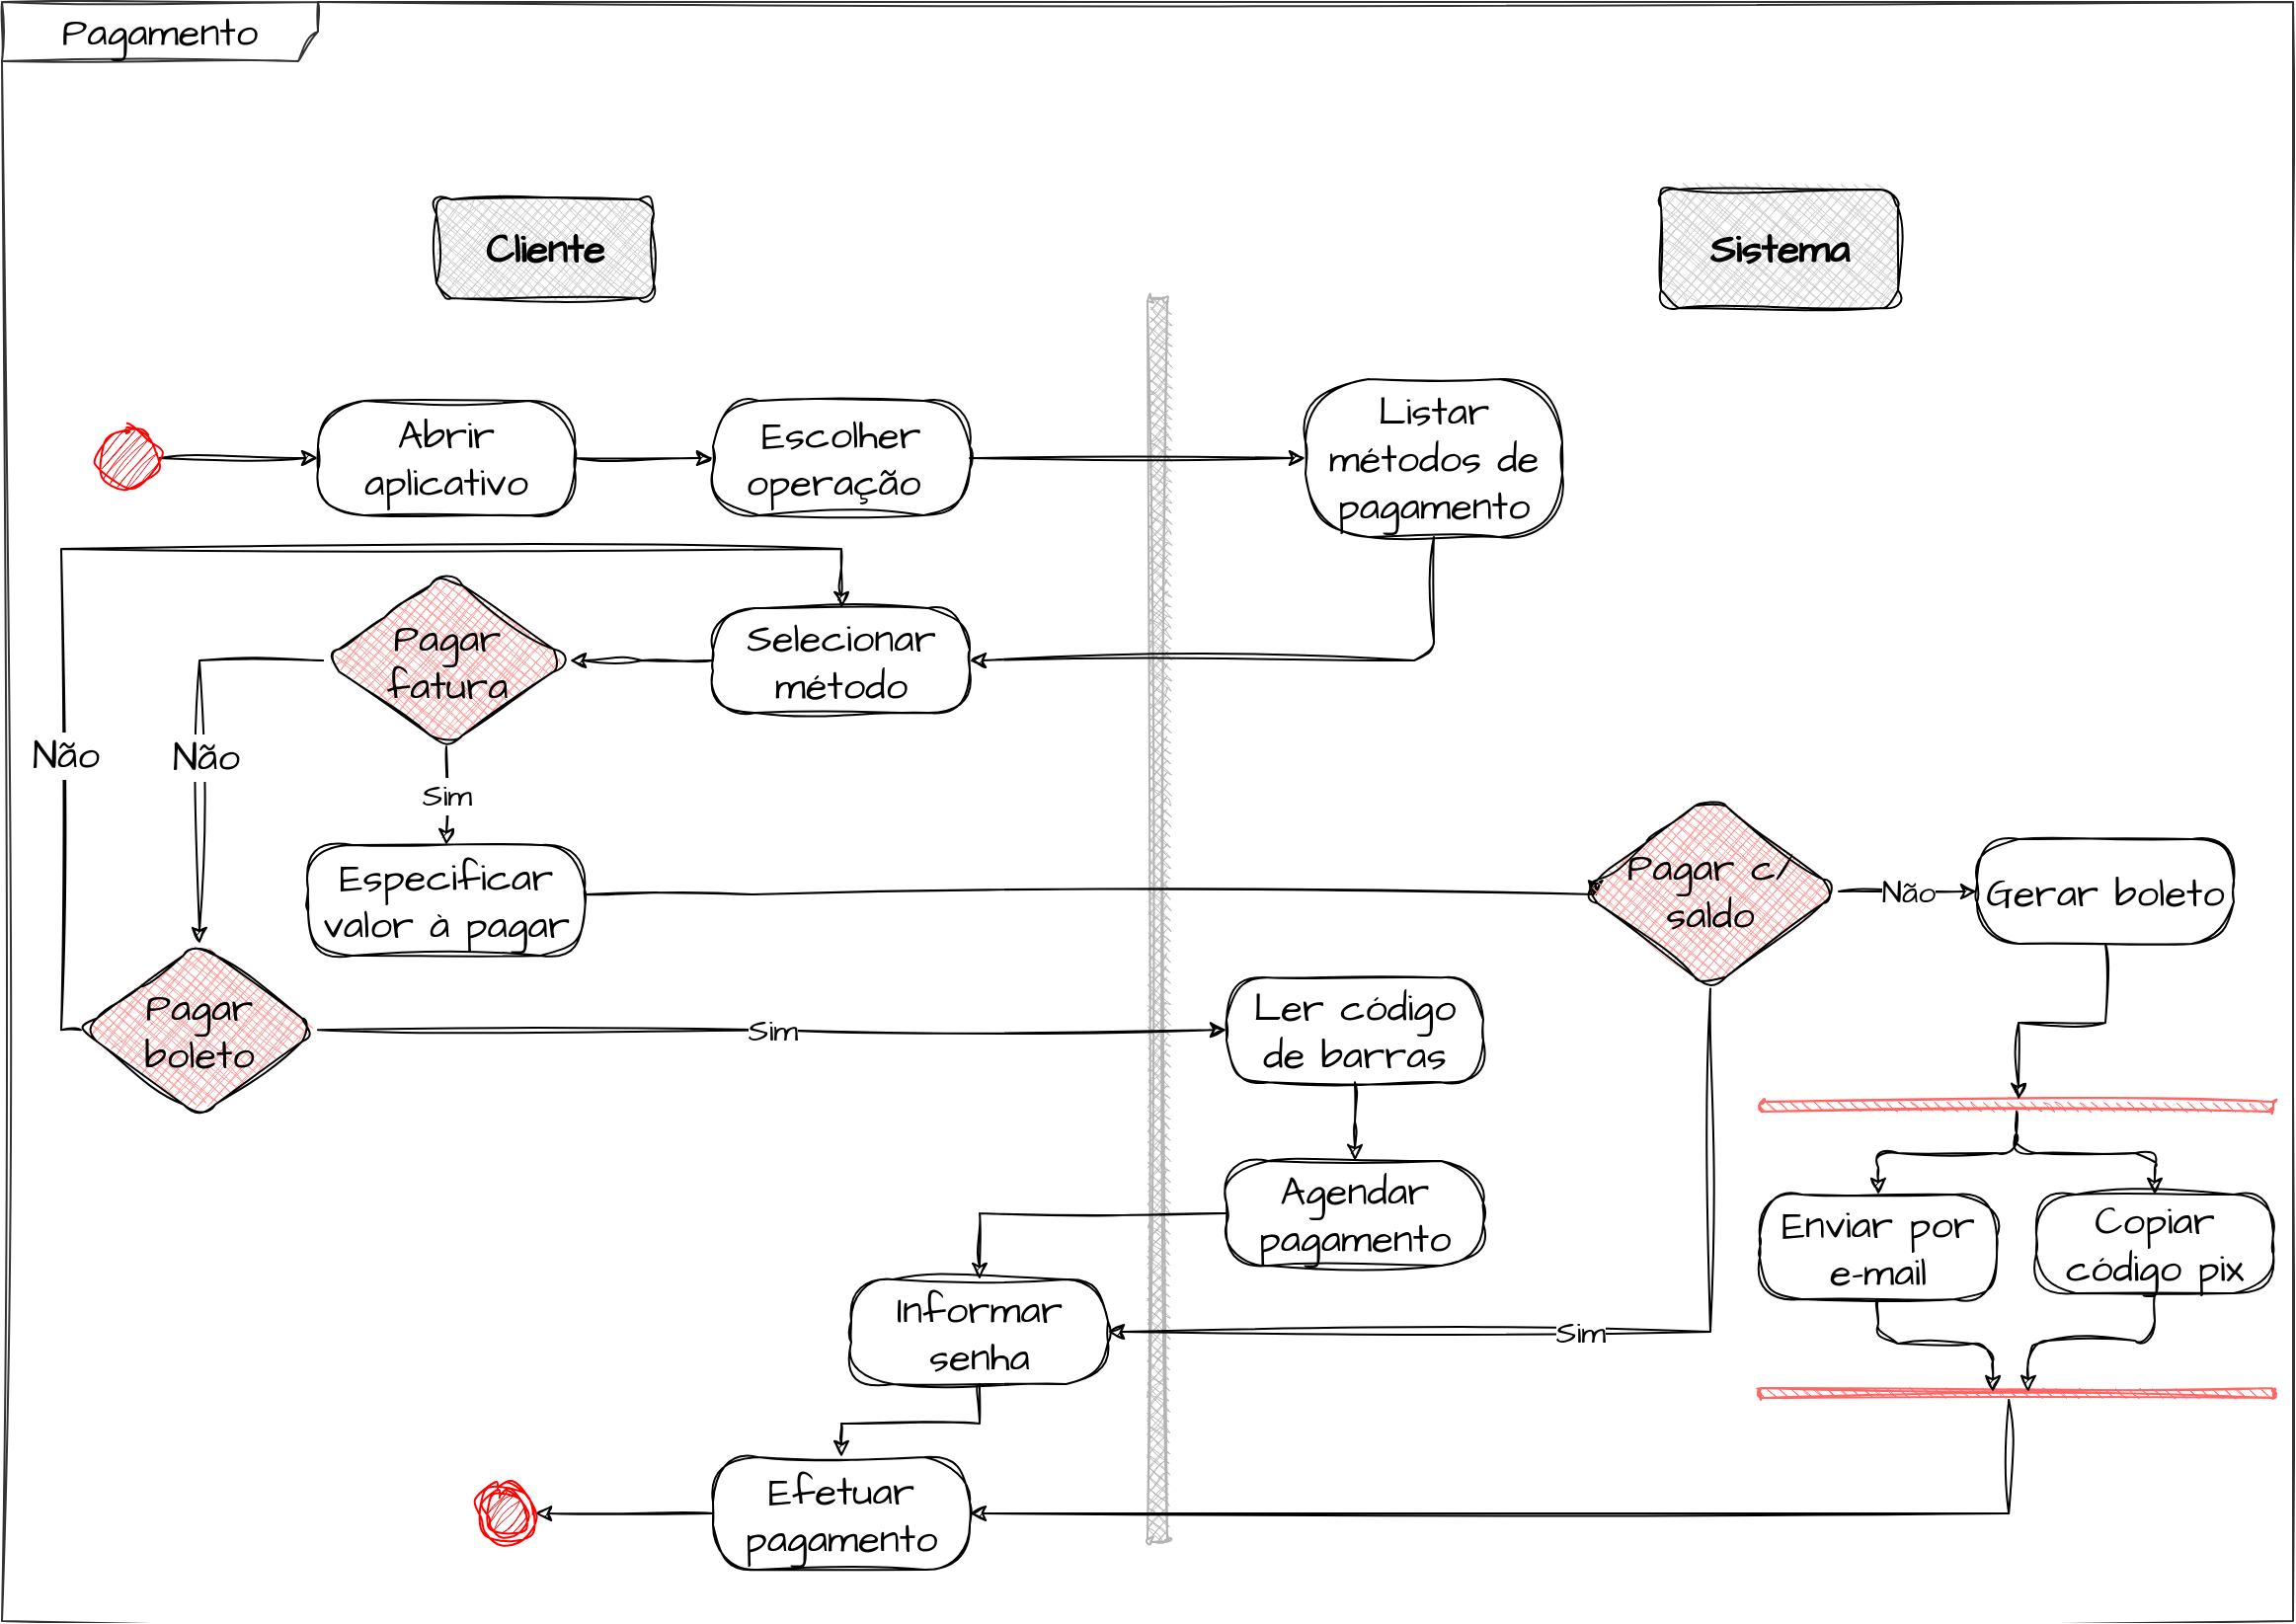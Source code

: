 <mxfile version="21.3.6" type="github">
  <diagram name="Page-1" id="e7e014a7-5840-1c2e-5031-d8a46d1fe8dd">
    <mxGraphModel dx="1678" dy="954" grid="1" gridSize="10" guides="1" tooltips="1" connect="1" arrows="1" fold="1" page="1" pageScale="1" pageWidth="1169" pageHeight="826" background="none" math="0" shadow="0">
      <root>
        <mxCell id="0" />
        <mxCell id="1" parent="0" />
        <mxCell id="AZ1L6zL0LF5ouqsV8ztN-52" value="Pagamento" style="shape=umlFrame;whiteSpace=wrap;html=1;pointerEvents=0;recursiveResize=0;container=1;collapsible=0;width=160;rounded=1;sketch=1;hachureGap=4;jiggle=2;curveFitting=1;fontFamily=Architects Daughter;fontSource=https%3A%2F%2Ffonts.googleapis.com%2Fcss%3Ffamily%3DArchitects%2BDaughter;fontSize=20;movable=1;resizable=1;rotatable=1;deletable=1;editable=1;locked=0;connectable=1;fillColor=none;strokeColor=#333333;" parent="1" vertex="1">
          <mxGeometry y="3" width="1160" height="820" as="geometry" />
        </mxCell>
        <mxCell id="AZ1L6zL0LF5ouqsV8ztN-55" value="" style="html=1;points=[];perimeter=orthogonalPerimeter;outlineConnect=0;targetShapes=umlLifeline;portConstraint=eastwest;newEdgeStyle={&quot;edgeStyle&quot;:&quot;elbowEdgeStyle&quot;,&quot;elbow&quot;:&quot;vertical&quot;,&quot;curved&quot;:0,&quot;rounded&quot;:0};rounded=1;sketch=1;hachureGap=4;jiggle=2;curveFitting=1;fontFamily=Architects Daughter;fontSource=https%3A%2F%2Ffonts.googleapis.com%2Fcss%3Ffamily%3DArchitects%2BDaughter;fontSize=20;fillStyle=cross-hatch;fillColor=#B3B3B3;strokeColor=#B3B3B3;" parent="AZ1L6zL0LF5ouqsV8ztN-52" vertex="1">
          <mxGeometry x="580" y="150" width="10" height="630" as="geometry" />
        </mxCell>
        <mxCell id="AZ1L6zL0LF5ouqsV8ztN-56" value="Cliente" style="html=1;whiteSpace=wrap;rounded=1;sketch=1;hachureGap=4;jiggle=2;curveFitting=1;fontFamily=Architects Daughter;fontSource=https%3A%2F%2Ffonts.googleapis.com%2Fcss%3Ffamily%3DArchitects%2BDaughter;fontSize=20;fillStyle=cross-hatch;fillColor=#CCCCCC;fontStyle=1" parent="AZ1L6zL0LF5ouqsV8ztN-52" vertex="1">
          <mxGeometry x="220" y="100" width="110" height="50" as="geometry" />
        </mxCell>
        <mxCell id="AZ1L6zL0LF5ouqsV8ztN-57" value="&lt;b&gt;Sistema&lt;/b&gt;" style="whiteSpace=wrap;html=1;fontSize=20;fontFamily=Architects Daughter;rounded=1;sketch=1;hachureGap=4;jiggle=2;curveFitting=1;fontSource=https%3A%2F%2Ffonts.googleapis.com%2Fcss%3Ffamily%3DArchitects%2BDaughter;fillStyle=cross-hatch;fillColor=#CCCCCC;" parent="AZ1L6zL0LF5ouqsV8ztN-52" vertex="1">
          <mxGeometry x="840" y="95" width="120" height="60" as="geometry" />
        </mxCell>
        <mxCell id="AZ1L6zL0LF5ouqsV8ztN-72" style="edgeStyle=orthogonalEdgeStyle;rounded=1;sketch=1;hachureGap=4;jiggle=2;curveFitting=1;orthogonalLoop=1;jettySize=auto;html=1;entryX=0;entryY=0.5;entryDx=0;entryDy=0;fontFamily=Architects Daughter;fontSource=https%3A%2F%2Ffonts.googleapis.com%2Fcss%3Ffamily%3DArchitects%2BDaughter;fontSize=16;" parent="AZ1L6zL0LF5ouqsV8ztN-52" source="AZ1L6zL0LF5ouqsV8ztN-61" target="AZ1L6zL0LF5ouqsV8ztN-70" edge="1">
          <mxGeometry relative="1" as="geometry" />
        </mxCell>
        <mxCell id="AZ1L6zL0LF5ouqsV8ztN-61" value="" style="ellipse;fillColor=strokeColor;html=1;rounded=1;sketch=1;hachureGap=4;jiggle=2;curveFitting=1;fontFamily=Architects Daughter;fontSource=https%3A%2F%2Ffonts.googleapis.com%2Fcss%3Ffamily%3DArchitects%2BDaughter;fontSize=20;strokeColor=#FF0000;" parent="AZ1L6zL0LF5ouqsV8ztN-52" vertex="1">
          <mxGeometry x="50" y="216" width="30" height="30" as="geometry" />
        </mxCell>
        <mxCell id="AZ1L6zL0LF5ouqsV8ztN-69" value="" style="edgeStyle=orthogonalEdgeStyle;rounded=1;sketch=1;hachureGap=4;jiggle=2;curveFitting=1;orthogonalLoop=1;jettySize=auto;html=1;fontFamily=Architects Daughter;fontSource=https%3A%2F%2Ffonts.googleapis.com%2Fcss%3Ffamily%3DArchitects%2BDaughter;fontSize=16;" parent="AZ1L6zL0LF5ouqsV8ztN-52" source="AZ1L6zL0LF5ouqsV8ztN-62" target="AZ1L6zL0LF5ouqsV8ztN-68" edge="1">
          <mxGeometry relative="1" as="geometry" />
        </mxCell>
        <mxCell id="AZ1L6zL0LF5ouqsV8ztN-62" value="Escolher operação&amp;nbsp;" style="rounded=1;whiteSpace=wrap;html=1;arcSize=40;fontColor=#000000;fillColor=none;strokeColor=#000000;sketch=1;hachureGap=4;jiggle=2;curveFitting=1;fontFamily=Architects Daughter;fontSource=https%3A%2F%2Ffonts.googleapis.com%2Fcss%3Ffamily%3DArchitects%2BDaughter;fontSize=20;" parent="AZ1L6zL0LF5ouqsV8ztN-52" vertex="1">
          <mxGeometry x="360" y="202" width="130" height="58" as="geometry" />
        </mxCell>
        <mxCell id="AZ1L6zL0LF5ouqsV8ztN-76" style="edgeStyle=orthogonalEdgeStyle;rounded=1;sketch=1;hachureGap=4;jiggle=2;curveFitting=1;orthogonalLoop=1;jettySize=auto;html=1;entryX=1;entryY=0.5;entryDx=0;entryDy=0;fontFamily=Architects Daughter;fontSource=https%3A%2F%2Ffonts.googleapis.com%2Fcss%3Ffamily%3DArchitects%2BDaughter;fontSize=16;exitX=0.5;exitY=1;exitDx=0;exitDy=0;" parent="AZ1L6zL0LF5ouqsV8ztN-52" source="AZ1L6zL0LF5ouqsV8ztN-68" target="AZ1L6zL0LF5ouqsV8ztN-74" edge="1">
          <mxGeometry relative="1" as="geometry" />
        </mxCell>
        <mxCell id="AZ1L6zL0LF5ouqsV8ztN-68" value="Listar métodos de pagamento" style="rounded=1;whiteSpace=wrap;html=1;arcSize=40;fontColor=#000000;fillColor=none;strokeColor=#000000;sketch=1;hachureGap=4;jiggle=2;curveFitting=1;fontFamily=Architects Daughter;fontSource=https%3A%2F%2Ffonts.googleapis.com%2Fcss%3Ffamily%3DArchitects%2BDaughter;fontSize=20;" parent="AZ1L6zL0LF5ouqsV8ztN-52" vertex="1">
          <mxGeometry x="660" y="191" width="130" height="80" as="geometry" />
        </mxCell>
        <mxCell id="AZ1L6zL0LF5ouqsV8ztN-73" style="edgeStyle=orthogonalEdgeStyle;rounded=1;sketch=1;hachureGap=4;jiggle=2;curveFitting=1;orthogonalLoop=1;jettySize=auto;html=1;entryX=0;entryY=0.5;entryDx=0;entryDy=0;fontFamily=Architects Daughter;fontSource=https%3A%2F%2Ffonts.googleapis.com%2Fcss%3Ffamily%3DArchitects%2BDaughter;fontSize=16;" parent="AZ1L6zL0LF5ouqsV8ztN-52" source="AZ1L6zL0LF5ouqsV8ztN-70" target="AZ1L6zL0LF5ouqsV8ztN-62" edge="1">
          <mxGeometry relative="1" as="geometry" />
        </mxCell>
        <mxCell id="AZ1L6zL0LF5ouqsV8ztN-70" value="Abrir aplicativo" style="rounded=1;whiteSpace=wrap;html=1;arcSize=40;fontColor=#000000;fillColor=none;strokeColor=#000000;sketch=1;hachureGap=4;jiggle=2;curveFitting=1;fontFamily=Architects Daughter;fontSource=https%3A%2F%2Ffonts.googleapis.com%2Fcss%3Ffamily%3DArchitects%2BDaughter;fontSize=20;" parent="AZ1L6zL0LF5ouqsV8ztN-52" vertex="1">
          <mxGeometry x="160" y="202" width="130" height="58" as="geometry" />
        </mxCell>
        <mxCell id="j47EnYXxjhjXlssrLALJ-6" style="edgeStyle=orthogonalEdgeStyle;rounded=0;orthogonalLoop=1;jettySize=auto;html=1;sketch=1;curveFitting=1;jiggle=2;" edge="1" parent="AZ1L6zL0LF5ouqsV8ztN-52" source="AZ1L6zL0LF5ouqsV8ztN-74" target="j47EnYXxjhjXlssrLALJ-5">
          <mxGeometry relative="1" as="geometry">
            <Array as="points">
              <mxPoint x="324" y="334" />
              <mxPoint x="324" y="334" />
            </Array>
          </mxGeometry>
        </mxCell>
        <mxCell id="AZ1L6zL0LF5ouqsV8ztN-74" value="Selecionar método" style="rounded=1;whiteSpace=wrap;html=1;arcSize=40;fontColor=#000000;fillColor=none;strokeColor=#000000;sketch=1;hachureGap=4;jiggle=2;curveFitting=1;fontFamily=Architects Daughter;fontSource=https%3A%2F%2Ffonts.googleapis.com%2Fcss%3Ffamily%3DArchitects%2BDaughter;fontSize=20;" parent="AZ1L6zL0LF5ouqsV8ztN-52" vertex="1">
          <mxGeometry x="360" y="307" width="130" height="53" as="geometry" />
        </mxCell>
        <mxCell id="j47EnYXxjhjXlssrLALJ-12" style="edgeStyle=orthogonalEdgeStyle;rounded=0;sketch=1;hachureGap=4;jiggle=2;curveFitting=1;orthogonalLoop=1;jettySize=auto;html=1;entryX=0.5;entryY=0;entryDx=0;entryDy=0;fontFamily=Architects Daughter;fontSource=https%3A%2F%2Ffonts.googleapis.com%2Fcss%3Ffamily%3DArchitects%2BDaughter;fontSize=16;" edge="1" parent="AZ1L6zL0LF5ouqsV8ztN-52" source="j47EnYXxjhjXlssrLALJ-5" target="j47EnYXxjhjXlssrLALJ-11">
          <mxGeometry relative="1" as="geometry" />
        </mxCell>
        <mxCell id="j47EnYXxjhjXlssrLALJ-15" value="Não" style="edgeLabel;html=1;align=center;verticalAlign=middle;resizable=0;points=[];fontSize=20;fontFamily=Architects Daughter;" vertex="1" connectable="0" parent="j47EnYXxjhjXlssrLALJ-12">
          <mxGeometry x="0.078" y="3" relative="1" as="geometry">
            <mxPoint as="offset" />
          </mxGeometry>
        </mxCell>
        <mxCell id="j47EnYXxjhjXlssrLALJ-18" value="Sim" style="edgeStyle=orthogonalEdgeStyle;rounded=0;sketch=1;hachureGap=4;jiggle=2;curveFitting=1;orthogonalLoop=1;jettySize=auto;html=1;entryX=0.5;entryY=0;entryDx=0;entryDy=0;fontFamily=Architects Daughter;fontSource=https%3A%2F%2Ffonts.googleapis.com%2Fcss%3Ffamily%3DArchitects%2BDaughter;fontSize=16;" edge="1" parent="AZ1L6zL0LF5ouqsV8ztN-52" source="j47EnYXxjhjXlssrLALJ-5" target="j47EnYXxjhjXlssrLALJ-7">
          <mxGeometry relative="1" as="geometry" />
        </mxCell>
        <mxCell id="j47EnYXxjhjXlssrLALJ-5" value="Pagar fatura" style="rhombus;whiteSpace=wrap;html=1;fontColor=#000000;fillColor=#FF9999;strokeColor=#000000;rounded=1;sketch=1;hachureGap=4;jiggle=2;curveFitting=1;fontFamily=Architects Daughter;fontSource=https%3A%2F%2Ffonts.googleapis.com%2Fcss%3Ffamily%3DArchitects%2BDaughter;fontSize=20;fillStyle=cross-hatch;" vertex="1" parent="AZ1L6zL0LF5ouqsV8ztN-52">
          <mxGeometry x="162.5" y="289.88" width="125" height="87.25" as="geometry" />
        </mxCell>
        <mxCell id="j47EnYXxjhjXlssrLALJ-29" style="edgeStyle=orthogonalEdgeStyle;rounded=0;sketch=1;hachureGap=4;jiggle=2;curveFitting=1;orthogonalLoop=1;jettySize=auto;html=1;entryX=0.054;entryY=0.527;entryDx=0;entryDy=0;entryPerimeter=0;fontFamily=Architects Daughter;fontSource=https%3A%2F%2Ffonts.googleapis.com%2Fcss%3Ffamily%3DArchitects%2BDaughter;fontSize=16;" edge="1" parent="AZ1L6zL0LF5ouqsV8ztN-52" source="j47EnYXxjhjXlssrLALJ-7" target="j47EnYXxjhjXlssrLALJ-23">
          <mxGeometry relative="1" as="geometry">
            <Array as="points">
              <mxPoint x="380" y="452" />
              <mxPoint x="380" y="452" />
            </Array>
          </mxGeometry>
        </mxCell>
        <mxCell id="j47EnYXxjhjXlssrLALJ-7" value="Especificar valor à pagar" style="rounded=1;whiteSpace=wrap;html=1;arcSize=40;fontColor=#000000;fillColor=none;strokeColor=#000000;sketch=1;hachureGap=4;jiggle=2;curveFitting=1;fontFamily=Architects Daughter;fontSource=https%3A%2F%2Ffonts.googleapis.com%2Fcss%3Ffamily%3DArchitects%2BDaughter;fontSize=20;" vertex="1" parent="AZ1L6zL0LF5ouqsV8ztN-52">
          <mxGeometry x="155" y="427" width="140" height="56" as="geometry" />
        </mxCell>
        <mxCell id="j47EnYXxjhjXlssrLALJ-13" style="edgeStyle=orthogonalEdgeStyle;rounded=0;sketch=1;hachureGap=4;jiggle=2;curveFitting=1;orthogonalLoop=1;jettySize=auto;html=1;entryX=0.5;entryY=0;entryDx=0;entryDy=0;fontFamily=Architects Daughter;fontSource=https%3A%2F%2Ffonts.googleapis.com%2Fcss%3Ffamily%3DArchitects%2BDaughter;fontSize=16;exitX=0;exitY=0.5;exitDx=0;exitDy=0;" edge="1" parent="AZ1L6zL0LF5ouqsV8ztN-52" source="j47EnYXxjhjXlssrLALJ-11" target="AZ1L6zL0LF5ouqsV8ztN-74">
          <mxGeometry relative="1" as="geometry">
            <Array as="points">
              <mxPoint x="30" y="521" />
              <mxPoint x="30" y="277" />
              <mxPoint x="425" y="277" />
            </Array>
          </mxGeometry>
        </mxCell>
        <mxCell id="j47EnYXxjhjXlssrLALJ-14" value="Não" style="edgeLabel;html=1;align=center;verticalAlign=middle;resizable=0;points=[];fontSize=20;fontFamily=Architects Daughter;" vertex="1" connectable="0" parent="j47EnYXxjhjXlssrLALJ-13">
          <mxGeometry x="-0.559" y="-2" relative="1" as="geometry">
            <mxPoint as="offset" />
          </mxGeometry>
        </mxCell>
        <mxCell id="j47EnYXxjhjXlssrLALJ-17" value="Sim" style="edgeStyle=orthogonalEdgeStyle;rounded=0;sketch=1;hachureGap=4;jiggle=2;curveFitting=1;orthogonalLoop=1;jettySize=auto;html=1;fontFamily=Architects Daughter;fontSource=https%3A%2F%2Ffonts.googleapis.com%2Fcss%3Ffamily%3DArchitects%2BDaughter;fontSize=16;" edge="1" parent="AZ1L6zL0LF5ouqsV8ztN-52" source="j47EnYXxjhjXlssrLALJ-11" target="j47EnYXxjhjXlssrLALJ-16">
          <mxGeometry relative="1" as="geometry" />
        </mxCell>
        <mxCell id="j47EnYXxjhjXlssrLALJ-11" value="Pagar boleto" style="rhombus;whiteSpace=wrap;html=1;fontColor=#000000;fillColor=#FF9999;strokeColor=#000000;rounded=1;sketch=1;hachureGap=4;jiggle=2;curveFitting=1;fontFamily=Architects Daughter;fontSource=https%3A%2F%2Ffonts.googleapis.com%2Fcss%3Ffamily%3DArchitects%2BDaughter;fontSize=20;fillStyle=cross-hatch;" vertex="1" parent="AZ1L6zL0LF5ouqsV8ztN-52">
          <mxGeometry x="40" y="477" width="120" height="87.25" as="geometry" />
        </mxCell>
        <mxCell id="j47EnYXxjhjXlssrLALJ-45" value="" style="edgeStyle=orthogonalEdgeStyle;rounded=0;sketch=1;hachureGap=4;jiggle=2;curveFitting=1;orthogonalLoop=1;jettySize=auto;html=1;fontFamily=Architects Daughter;fontSource=https%3A%2F%2Ffonts.googleapis.com%2Fcss%3Ffamily%3DArchitects%2BDaughter;fontSize=16;" edge="1" parent="AZ1L6zL0LF5ouqsV8ztN-52" source="j47EnYXxjhjXlssrLALJ-16" target="j47EnYXxjhjXlssrLALJ-44">
          <mxGeometry relative="1" as="geometry" />
        </mxCell>
        <mxCell id="j47EnYXxjhjXlssrLALJ-16" value="Ler código de barras" style="rounded=1;whiteSpace=wrap;html=1;arcSize=40;fontColor=#000000;fillColor=none;strokeColor=#000000;sketch=1;hachureGap=4;jiggle=2;curveFitting=1;fontFamily=Architects Daughter;fontSource=https%3A%2F%2Ffonts.googleapis.com%2Fcss%3Ffamily%3DArchitects%2BDaughter;fontSize=20;" vertex="1" parent="AZ1L6zL0LF5ouqsV8ztN-52">
          <mxGeometry x="620" y="494.13" width="130" height="53" as="geometry" />
        </mxCell>
        <mxCell id="j47EnYXxjhjXlssrLALJ-26" value="Sim" style="edgeStyle=orthogonalEdgeStyle;rounded=0;sketch=1;hachureGap=4;jiggle=2;curveFitting=1;orthogonalLoop=1;jettySize=auto;html=1;entryX=1;entryY=0.5;entryDx=0;entryDy=0;fontFamily=Architects Daughter;fontSource=https%3A%2F%2Ffonts.googleapis.com%2Fcss%3Ffamily%3DArchitects%2BDaughter;fontSize=16;exitX=0.5;exitY=1;exitDx=0;exitDy=0;" edge="1" parent="AZ1L6zL0LF5ouqsV8ztN-52" source="j47EnYXxjhjXlssrLALJ-23" target="j47EnYXxjhjXlssrLALJ-24">
          <mxGeometry relative="1" as="geometry" />
        </mxCell>
        <mxCell id="j47EnYXxjhjXlssrLALJ-28" value="Não" style="edgeStyle=orthogonalEdgeStyle;rounded=0;sketch=1;hachureGap=4;jiggle=2;curveFitting=1;orthogonalLoop=1;jettySize=auto;html=1;entryX=0;entryY=0.5;entryDx=0;entryDy=0;fontFamily=Architects Daughter;fontSource=https%3A%2F%2Ffonts.googleapis.com%2Fcss%3Ffamily%3DArchitects%2BDaughter;fontSize=16;" edge="1" parent="AZ1L6zL0LF5ouqsV8ztN-52" source="j47EnYXxjhjXlssrLALJ-23" target="j47EnYXxjhjXlssrLALJ-27">
          <mxGeometry x="-0.0" relative="1" as="geometry">
            <mxPoint as="offset" />
          </mxGeometry>
        </mxCell>
        <mxCell id="j47EnYXxjhjXlssrLALJ-23" value="Pagar c/ saldo" style="rhombus;whiteSpace=wrap;html=1;fontColor=#000000;fillColor=#FF9999;strokeColor=#000000;rounded=1;sketch=1;hachureGap=4;jiggle=2;curveFitting=1;fontFamily=Architects Daughter;fontSource=https%3A%2F%2Ffonts.googleapis.com%2Fcss%3Ffamily%3DArchitects%2BDaughter;fontSize=20;fillStyle=cross-hatch;" vertex="1" parent="AZ1L6zL0LF5ouqsV8ztN-52">
          <mxGeometry x="800" y="401.18" width="130" height="98.63" as="geometry" />
        </mxCell>
        <mxCell id="j47EnYXxjhjXlssrLALJ-40" style="edgeStyle=orthogonalEdgeStyle;rounded=0;sketch=1;hachureGap=4;jiggle=2;curveFitting=1;orthogonalLoop=1;jettySize=auto;html=1;entryX=0.5;entryY=0;entryDx=0;entryDy=0;fontFamily=Architects Daughter;fontSource=https%3A%2F%2Ffonts.googleapis.com%2Fcss%3Ffamily%3DArchitects%2BDaughter;fontSize=16;" edge="1" parent="AZ1L6zL0LF5ouqsV8ztN-52" source="j47EnYXxjhjXlssrLALJ-24" target="j47EnYXxjhjXlssrLALJ-39">
          <mxGeometry relative="1" as="geometry" />
        </mxCell>
        <mxCell id="j47EnYXxjhjXlssrLALJ-24" value="Informar senha" style="rounded=1;whiteSpace=wrap;html=1;arcSize=40;fontColor=#000000;fillColor=none;strokeColor=#000000;sketch=1;hachureGap=4;jiggle=2;curveFitting=1;fontFamily=Architects Daughter;fontSource=https%3A%2F%2Ffonts.googleapis.com%2Fcss%3Ffamily%3DArchitects%2BDaughter;fontSize=20;" vertex="1" parent="AZ1L6zL0LF5ouqsV8ztN-52">
          <mxGeometry x="430" y="647" width="130" height="53" as="geometry" />
        </mxCell>
        <mxCell id="j47EnYXxjhjXlssrLALJ-27" value="Gerar boleto" style="rounded=1;whiteSpace=wrap;html=1;arcSize=40;fontColor=#000000;fillColor=none;strokeColor=#000000;sketch=1;hachureGap=4;jiggle=2;curveFitting=1;fontFamily=Architects Daughter;fontSource=https%3A%2F%2Ffonts.googleapis.com%2Fcss%3Ffamily%3DArchitects%2BDaughter;fontSize=20;" vertex="1" parent="AZ1L6zL0LF5ouqsV8ztN-52">
          <mxGeometry x="1000" y="424" width="130" height="53" as="geometry" />
        </mxCell>
        <mxCell id="j47EnYXxjhjXlssrLALJ-43" style="edgeStyle=orthogonalEdgeStyle;rounded=0;sketch=1;hachureGap=4;jiggle=2;curveFitting=1;orthogonalLoop=1;jettySize=auto;html=1;entryX=1;entryY=0.5;entryDx=0;entryDy=0;fontFamily=Architects Daughter;fontSource=https%3A%2F%2Ffonts.googleapis.com%2Fcss%3Ffamily%3DArchitects%2BDaughter;fontSize=16;" edge="1" parent="AZ1L6zL0LF5ouqsV8ztN-52" source="j47EnYXxjhjXlssrLALJ-39" target="j47EnYXxjhjXlssrLALJ-42">
          <mxGeometry relative="1" as="geometry" />
        </mxCell>
        <mxCell id="j47EnYXxjhjXlssrLALJ-39" value="Efetuar pagamento" style="rounded=1;whiteSpace=wrap;html=1;arcSize=40;fontColor=#000000;fillColor=none;strokeColor=#000000;sketch=1;hachureGap=4;jiggle=2;curveFitting=1;fontFamily=Architects Daughter;fontSource=https%3A%2F%2Ffonts.googleapis.com%2Fcss%3Ffamily%3DArchitects%2BDaughter;fontSize=20;" vertex="1" parent="AZ1L6zL0LF5ouqsV8ztN-52">
          <mxGeometry x="360" y="737" width="130" height="57" as="geometry" />
        </mxCell>
        <mxCell id="j47EnYXxjhjXlssrLALJ-42" value="" style="ellipse;html=1;shape=endState;fillColor=strokeColor;rounded=1;sketch=1;hachureGap=4;jiggle=2;curveFitting=1;fontFamily=Architects Daughter;fontSource=https%3A%2F%2Ffonts.googleapis.com%2Fcss%3Ffamily%3DArchitects%2BDaughter;fontSize=20;strokeColor=#FF0000;" vertex="1" parent="AZ1L6zL0LF5ouqsV8ztN-52">
          <mxGeometry x="240" y="750.5" width="30" height="30" as="geometry" />
        </mxCell>
        <mxCell id="j47EnYXxjhjXlssrLALJ-31" value="Enviar por e-mail" style="rounded=1;whiteSpace=wrap;html=1;arcSize=40;fontColor=#000000;fillColor=none;strokeColor=#000000;sketch=1;hachureGap=4;jiggle=2;curveFitting=1;fontFamily=Architects Daughter;fontSource=https%3A%2F%2Ffonts.googleapis.com%2Fcss%3Ffamily%3DArchitects%2BDaughter;fontSize=20;" vertex="1" parent="AZ1L6zL0LF5ouqsV8ztN-52">
          <mxGeometry x="890" y="604" width="120" height="53" as="geometry" />
        </mxCell>
        <mxCell id="j47EnYXxjhjXlssrLALJ-33" value="Copiar código pix" style="rounded=1;whiteSpace=wrap;html=1;arcSize=40;fontColor=#000000;fillColor=none;strokeColor=#000000;sketch=1;hachureGap=4;jiggle=2;curveFitting=1;fontFamily=Architects Daughter;fontSource=https%3A%2F%2Ffonts.googleapis.com%2Fcss%3Ffamily%3DArchitects%2BDaughter;fontSize=20;" vertex="1" parent="AZ1L6zL0LF5ouqsV8ztN-52">
          <mxGeometry x="1030" y="604" width="120" height="50" as="geometry" />
        </mxCell>
        <mxCell id="j47EnYXxjhjXlssrLALJ-34" style="edgeStyle=orthogonalEdgeStyle;rounded=1;sketch=1;hachureGap=4;jiggle=2;curveFitting=1;orthogonalLoop=1;jettySize=auto;html=1;entryX=0.5;entryY=0;entryDx=0;entryDy=0;fontFamily=Architects Daughter;fontSource=https%3A%2F%2Ffonts.googleapis.com%2Fcss%3Ffamily%3DArchitects%2BDaughter;fontSize=16;" edge="1" parent="AZ1L6zL0LF5ouqsV8ztN-52" source="j47EnYXxjhjXlssrLALJ-36" target="j47EnYXxjhjXlssrLALJ-31">
          <mxGeometry relative="1" as="geometry" />
        </mxCell>
        <mxCell id="j47EnYXxjhjXlssrLALJ-35" style="edgeStyle=orthogonalEdgeStyle;rounded=1;sketch=1;hachureGap=4;jiggle=2;curveFitting=1;orthogonalLoop=1;jettySize=auto;html=1;entryX=0.5;entryY=0;entryDx=0;entryDy=0;fontFamily=Architects Daughter;fontSource=https%3A%2F%2Ffonts.googleapis.com%2Fcss%3Ffamily%3DArchitects%2BDaughter;fontSize=16;" edge="1" parent="AZ1L6zL0LF5ouqsV8ztN-52" source="j47EnYXxjhjXlssrLALJ-36" target="j47EnYXxjhjXlssrLALJ-33">
          <mxGeometry relative="1" as="geometry" />
        </mxCell>
        <mxCell id="j47EnYXxjhjXlssrLALJ-36" value="" style="html=1;points=[];perimeter=orthogonalPerimeter;fillColor=strokeColor;rounded=1;sketch=1;hachureGap=4;jiggle=2;curveFitting=1;fontFamily=Architects Daughter;fontSource=https%3A%2F%2Ffonts.googleapis.com%2Fcss%3Ffamily%3DArchitects%2BDaughter;fontSize=20;direction=south;strokeColor=#FF6666;" vertex="1" parent="AZ1L6zL0LF5ouqsV8ztN-52">
          <mxGeometry x="890" y="557" width="260" height="5" as="geometry" />
        </mxCell>
        <mxCell id="j47EnYXxjhjXlssrLALJ-38" style="edgeStyle=orthogonalEdgeStyle;rounded=0;sketch=1;hachureGap=4;jiggle=2;curveFitting=1;orthogonalLoop=1;jettySize=auto;html=1;entryX=-0.2;entryY=0.496;entryDx=0;entryDy=0;entryPerimeter=0;fontFamily=Architects Daughter;fontSource=https%3A%2F%2Ffonts.googleapis.com%2Fcss%3Ffamily%3DArchitects%2BDaughter;fontSize=16;" edge="1" parent="AZ1L6zL0LF5ouqsV8ztN-52" source="j47EnYXxjhjXlssrLALJ-27" target="j47EnYXxjhjXlssrLALJ-36">
          <mxGeometry relative="1" as="geometry" />
        </mxCell>
        <mxCell id="j47EnYXxjhjXlssrLALJ-37" value="" style="html=1;points=[];perimeter=orthogonalPerimeter;fillColor=strokeColor;rounded=1;sketch=1;hachureGap=4;jiggle=2;curveFitting=1;fontFamily=Architects Daughter;fontSource=https%3A%2F%2Ffonts.googleapis.com%2Fcss%3Ffamily%3DArchitects%2BDaughter;fontSize=20;direction=south;strokeColor=#FF6666;" vertex="1" parent="AZ1L6zL0LF5ouqsV8ztN-52">
          <mxGeometry x="890" y="702" width="260" height="5" as="geometry" />
        </mxCell>
        <mxCell id="j47EnYXxjhjXlssrLALJ-41" style="edgeStyle=orthogonalEdgeStyle;rounded=0;sketch=1;hachureGap=4;jiggle=2;curveFitting=1;orthogonalLoop=1;jettySize=auto;html=1;entryX=1;entryY=0.5;entryDx=0;entryDy=0;fontFamily=Architects Daughter;fontSource=https%3A%2F%2Ffonts.googleapis.com%2Fcss%3Ffamily%3DArchitects%2BDaughter;fontSize=16;exitX=1.2;exitY=0.515;exitDx=0;exitDy=0;exitPerimeter=0;" edge="1" parent="AZ1L6zL0LF5ouqsV8ztN-52" source="j47EnYXxjhjXlssrLALJ-37" target="j47EnYXxjhjXlssrLALJ-39">
          <mxGeometry relative="1" as="geometry" />
        </mxCell>
        <mxCell id="j47EnYXxjhjXlssrLALJ-30" style="edgeStyle=orthogonalEdgeStyle;rounded=1;sketch=1;hachureGap=4;jiggle=2;curveFitting=1;orthogonalLoop=1;jettySize=auto;html=1;entryX=0.4;entryY=0.546;entryDx=0;entryDy=0;entryPerimeter=0;fontFamily=Architects Daughter;fontSource=https%3A%2F%2Ffonts.googleapis.com%2Fcss%3Ffamily%3DArchitects%2BDaughter;fontSize=16;" edge="1" parent="AZ1L6zL0LF5ouqsV8ztN-52" source="j47EnYXxjhjXlssrLALJ-31" target="j47EnYXxjhjXlssrLALJ-37">
          <mxGeometry relative="1" as="geometry" />
        </mxCell>
        <mxCell id="j47EnYXxjhjXlssrLALJ-32" style="edgeStyle=orthogonalEdgeStyle;rounded=1;sketch=1;hachureGap=4;jiggle=2;curveFitting=1;orthogonalLoop=1;jettySize=auto;html=1;entryX=0.4;entryY=0.477;entryDx=0;entryDy=0;entryPerimeter=0;fontFamily=Architects Daughter;fontSource=https%3A%2F%2Ffonts.googleapis.com%2Fcss%3Ffamily%3DArchitects%2BDaughter;fontSize=16;" edge="1" parent="AZ1L6zL0LF5ouqsV8ztN-52" source="j47EnYXxjhjXlssrLALJ-33" target="j47EnYXxjhjXlssrLALJ-37">
          <mxGeometry relative="1" as="geometry" />
        </mxCell>
        <mxCell id="j47EnYXxjhjXlssrLALJ-46" style="edgeStyle=orthogonalEdgeStyle;rounded=0;sketch=1;hachureGap=4;jiggle=2;curveFitting=1;orthogonalLoop=1;jettySize=auto;html=1;entryX=0.5;entryY=0;entryDx=0;entryDy=0;fontFamily=Architects Daughter;fontSource=https%3A%2F%2Ffonts.googleapis.com%2Fcss%3Ffamily%3DArchitects%2BDaughter;fontSize=16;" edge="1" parent="AZ1L6zL0LF5ouqsV8ztN-52" source="j47EnYXxjhjXlssrLALJ-44" target="j47EnYXxjhjXlssrLALJ-24">
          <mxGeometry relative="1" as="geometry" />
        </mxCell>
        <mxCell id="j47EnYXxjhjXlssrLALJ-44" value="Agendar pagamento" style="rounded=1;whiteSpace=wrap;html=1;arcSize=40;fontColor=#000000;fillColor=none;strokeColor=#000000;sketch=1;hachureGap=4;jiggle=2;curveFitting=1;fontFamily=Architects Daughter;fontSource=https%3A%2F%2Ffonts.googleapis.com%2Fcss%3Ffamily%3DArchitects%2BDaughter;fontSize=20;" vertex="1" parent="AZ1L6zL0LF5ouqsV8ztN-52">
          <mxGeometry x="620" y="587" width="130" height="53" as="geometry" />
        </mxCell>
      </root>
    </mxGraphModel>
  </diagram>
</mxfile>
